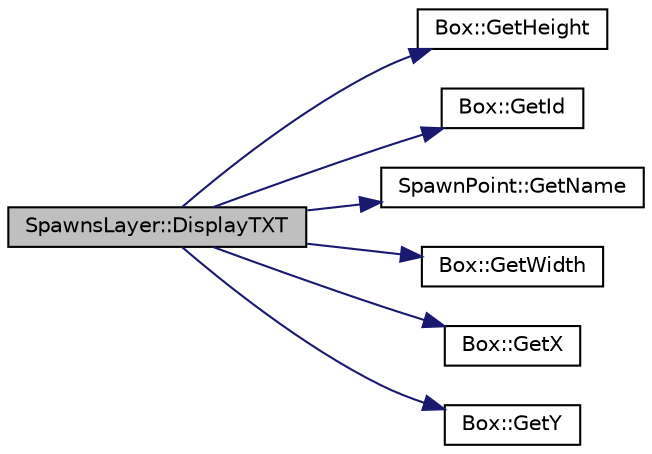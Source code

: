digraph "SpawnsLayer::DisplayTXT"
{
 // LATEX_PDF_SIZE
  bgcolor="transparent";
  edge [fontname="Helvetica",fontsize="10",labelfontname="Helvetica",labelfontsize="10"];
  node [fontname="Helvetica",fontsize="10",shape=record];
  rankdir="LR";
  Node1 [label="SpawnsLayer::DisplayTXT",height=0.2,width=0.4,color="black", fillcolor="grey75", style="filled", fontcolor="black",tooltip="Fonction d'affichage de l'objet en mode texte."];
  Node1 -> Node2 [color="midnightblue",fontsize="10",style="solid",fontname="Helvetica"];
  Node2 [label="Box::GetHeight",height=0.2,width=0.4,color="black",URL="$classBox.html#ad7d6b9ab23698fedd6637fe0a4c40fb3",tooltip="Retourne height."];
  Node1 -> Node3 [color="midnightblue",fontsize="10",style="solid",fontname="Helvetica"];
  Node3 [label="Box::GetId",height=0.2,width=0.4,color="black",URL="$classBox.html#a463bb5df079ed4e37f237128288ad263",tooltip="Retourne id."];
  Node1 -> Node4 [color="midnightblue",fontsize="10",style="solid",fontname="Helvetica"];
  Node4 [label="SpawnPoint::GetName",height=0.2,width=0.4,color="black",URL="$classSpawnPoint.html#a5c964c2c4a6f04d8a0203b3e347b3fd4",tooltip="Retourne anme."];
  Node1 -> Node5 [color="midnightblue",fontsize="10",style="solid",fontname="Helvetica"];
  Node5 [label="Box::GetWidth",height=0.2,width=0.4,color="black",URL="$classBox.html#ac9e53c8e2f33ef5ef0a11c48f979ab04",tooltip="Retourne width."];
  Node1 -> Node6 [color="midnightblue",fontsize="10",style="solid",fontname="Helvetica"];
  Node6 [label="Box::GetX",height=0.2,width=0.4,color="black",URL="$classBox.html#ade06873a13d2d1df5eb5d2cfc2a16d29",tooltip="Retourne x."];
  Node1 -> Node7 [color="midnightblue",fontsize="10",style="solid",fontname="Helvetica"];
  Node7 [label="Box::GetY",height=0.2,width=0.4,color="black",URL="$classBox.html#af86b090508898469761c0d61c8230133",tooltip="Retourne y."];
}
